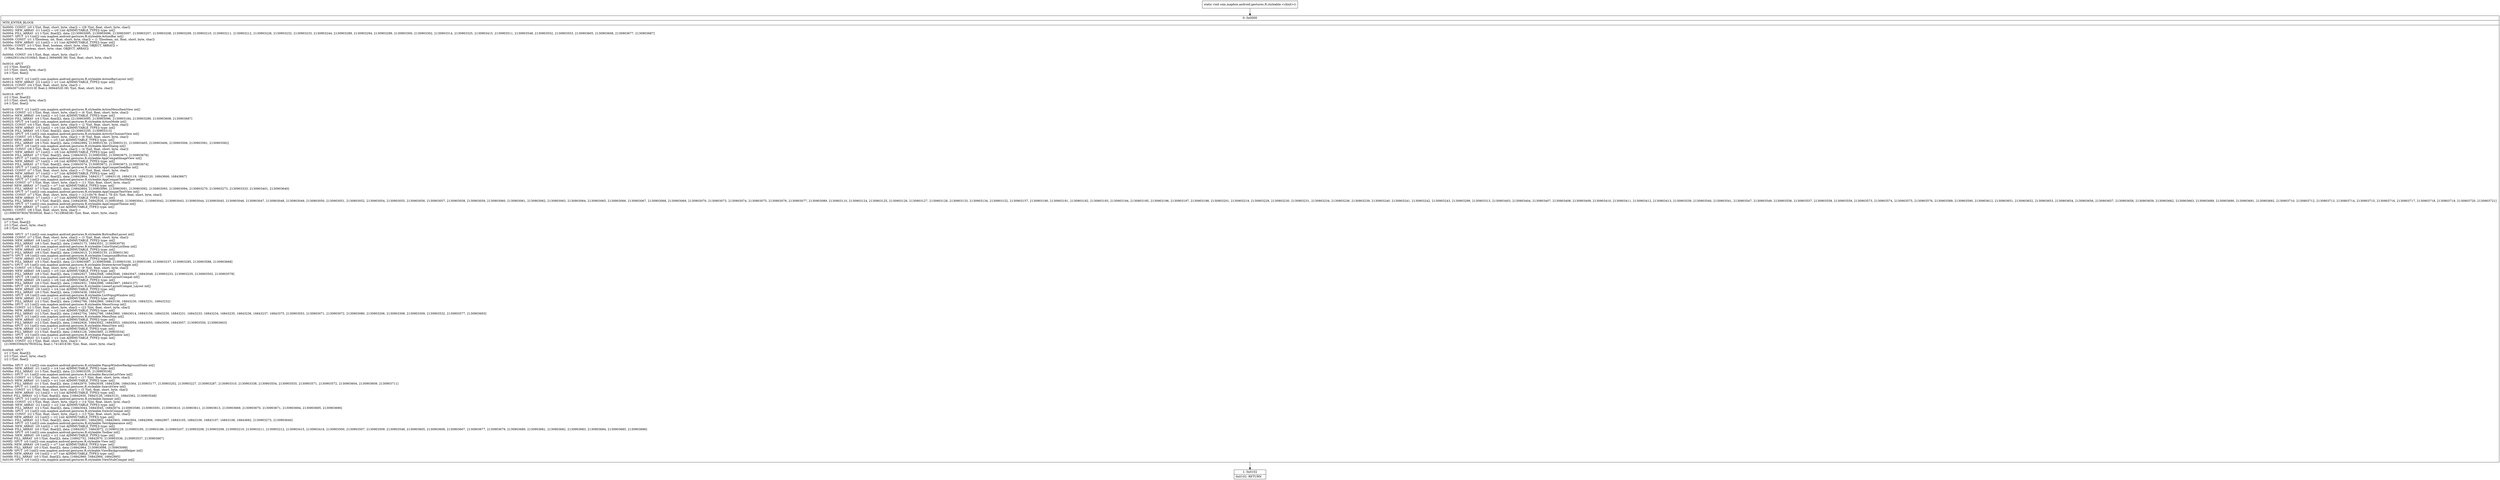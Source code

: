 digraph "CFG forcom.mapbox.android.gestures.R.styleable.\<clinit\>()V" {
Node_0 [shape=record,label="{0\:\ 0x0000|MTH_ENTER_BLOCK\l|0x0000: CONST  (r0 I:?[int, float, short, byte, char]) = (29 ?[int, float, short, byte, char]) \l0x0002: NEW_ARRAY  (r1 I:int[]) = (r0 I:int A[IMMUTABLE_TYPE]) type: int[] \l0x0004: FILL_ARRAY  (r1 I:?[int, float][]), data: [2130903095, 2130903096, 2130903097, 2130903207, 2130903208, 2130903209, 2130903210, 2130903211, 2130903212, 2130903226, 2130903232, 2130903233, 2130903244, 2130903289, 2130903294, 2130903299, 2130903300, 2130903302, 2130903314, 2130903325, 2130903415, 2130903511, 2130903548, 2130903552, 2130903553, 2130903605, 2130903608, 2130903677, 2130903687] \l0x0007: SPUT  (r1 I:int[]) com.mapbox.android.gestures.R.styleable.ActionBar int[] \l0x0009: CONST  (r1 I:?[boolean, int, float, short, byte, char]) = (1 ?[boolean, int, float, short, byte, char]) \l0x000a: NEW_ARRAY  (r2 I:int[]) = (r1 I:int A[IMMUTABLE_TYPE]) type: int[] \l0x000c: CONST  (r3 I:?[int, float, boolean, short, byte, char, OBJECT, ARRAY]) = \l  (0 ?[int, float, boolean, short, byte, char, OBJECT, ARRAY])\l \l0x000d: CONST  (r4 I:?[int, float, short, byte, char]) = \l  (16842931(0x10100b3, float:2.369406E\-38) ?[int, float, short, byte, char])\l \l0x0010: APUT  \l  (r2 I:?[int, float][])\l  (r3 I:?[int, short, byte, char])\l  (r4 I:?[int, float])\l \l0x0012: SPUT  (r2 I:int[]) com.mapbox.android.gestures.R.styleable.ActionBarLayout int[] \l0x0014: NEW_ARRAY  (r2 I:int[]) = (r1 I:int A[IMMUTABLE_TYPE]) type: int[] \l0x0016: CONST  (r4 I:?[int, float, short, byte, char]) = \l  (16843071(0x101013f, float:2.3694452E\-38) ?[int, float, short, byte, char])\l \l0x0019: APUT  \l  (r2 I:?[int, float][])\l  (r3 I:?[int, short, byte, char])\l  (r4 I:?[int, float])\l \l0x001b: SPUT  (r2 I:int[]) com.mapbox.android.gestures.R.styleable.ActionMenuItemView int[] \l0x001d: CONST  (r2 I:?[int, float, short, byte, char]) = (6 ?[int, float, short, byte, char]) \l0x001e: NEW_ARRAY  (r4 I:int[]) = (r2 I:int A[IMMUTABLE_TYPE]) type: int[] \l0x0020: FILL_ARRAY  (r4 I:?[int, float][]), data: [2130903095, 2130903096, 2130903184, 2130903289, 2130903608, 2130903687] \l0x0023: SPUT  (r4 I:int[]) com.mapbox.android.gestures.R.styleable.ActionMode int[] \l0x0025: CONST  (r4 I:?[int, float, short, byte, char]) = (2 ?[int, float, short, byte, char]) \l0x0026: NEW_ARRAY  (r5 I:int[]) = (r4 I:int A[IMMUTABLE_TYPE]) type: int[] \l0x0028: FILL_ARRAY  (r5 I:?[int, float][]), data: [2130903250, 2130903315] \l0x002b: SPUT  (r5 I:int[]) com.mapbox.android.gestures.R.styleable.ActivityChooserView int[] \l0x002d: CONST  (r5 I:?[int, float, short, byte, char]) = (8 ?[int, float, short, byte, char]) \l0x002f: NEW_ARRAY  (r6 I:int[]) = (r5 I:int A[IMMUTABLE_TYPE]) type: int[] \l0x0031: FILL_ARRAY  (r6 I:?[int, float][]), data: [16842994, 2130903130, 2130903131, 2130903405, 2130903406, 2130903506, 2130903581, 2130903582] \l0x0034: SPUT  (r6 I:int[]) com.mapbox.android.gestures.R.styleable.AlertDialog int[] \l0x0036: CONST  (r6 I:?[int, float, short, byte, char]) = (4 ?[int, float, short, byte, char]) \l0x0037: NEW_ARRAY  (r7 I:int[]) = (r6 I:int A[IMMUTABLE_TYPE]) type: int[] \l0x0039: FILL_ARRAY  (r7 I:?[int, float][]), data: [16843033, 2130903592, 2130903675, 2130903676] \l0x003c: SPUT  (r7 I:int[]) com.mapbox.android.gestures.R.styleable.AppCompatImageView int[] \l0x003e: NEW_ARRAY  (r7 I:int[]) = (r6 I:int A[IMMUTABLE_TYPE]) type: int[] \l0x0040: FILL_ARRAY  (r7 I:?[int, float][]), data: [16843074, 2130903672, 2130903673, 2130903674] \l0x0043: SPUT  (r7 I:int[]) com.mapbox.android.gestures.R.styleable.AppCompatSeekBar int[] \l0x0045: CONST  (r7 I:?[int, float, short, byte, char]) = (7 ?[int, float, short, byte, char]) \l0x0046: NEW_ARRAY  (r7 I:int[]) = (r7 I:int A[IMMUTABLE_TYPE]) type: int[] \l0x0048: FILL_ARRAY  (r7 I:?[int, float][]), data: [16842804, 16843117, 16843118, 16843119, 16843120, 16843666, 16843667] \l0x004b: SPUT  (r7 I:int[]) com.mapbox.android.gestures.R.styleable.AppCompatTextHelper int[] \l0x004d: CONST  (r7 I:?[int, float, short, byte, char]) = (11 ?[int, float, short, byte, char]) \l0x004f: NEW_ARRAY  (r7 I:int[]) = (r7 I:int A[IMMUTABLE_TYPE]) type: int[] \l0x0051: FILL_ARRAY  (r7 I:?[int, float][]), data: [16842804, 2130903090, 2130903091, 2130903092, 2130903093, 2130903094, 2130903270, 2130903273, 2130903333, 2130903401, 2130903640] \l0x0054: SPUT  (r7 I:int[]) com.mapbox.android.gestures.R.styleable.AppCompatTextView int[] \l0x0056: CONST  (r7 I:?[int, float, short, byte, char]) = (121(0x79, float:1.7E\-43) ?[int, float, short, byte, char]) \l0x0058: NEW_ARRAY  (r7 I:int[]) = (r7 I:int A[IMMUTABLE_TYPE]) type: int[] \l0x005a: FILL_ARRAY  (r7 I:?[int, float][]), data: [16842839, 16842926, 2130903040, 2130903041, 2130903042, 2130903043, 2130903044, 2130903045, 2130903046, 2130903047, 2130903048, 2130903049, 2130903050, 2130903051, 2130903052, 2130903054, 2130903055, 2130903056, 2130903057, 2130903058, 2130903059, 2130903060, 2130903061, 2130903062, 2130903063, 2130903064, 2130903065, 2130903066, 2130903067, 2130903068, 2130903069, 2130903070, 2130903073, 2130903074, 2130903075, 2130903076, 2130903077, 2130903089, 2130903110, 2130903124, 2130903125, 2130903126, 2130903127, 2130903128, 2130903133, 2130903134, 2130903152, 2130903157, 2130903190, 2130903191, 2130903192, 2130903193, 2130903194, 2130903195, 2130903196, 2130903197, 2130903198, 2130903201, 2130903219, 2130903229, 2130903230, 2130903231, 2130903234, 2130903236, 2130903239, 2130903240, 2130903241, 2130903242, 2130903243, 2130903299, 2130903313, 2130903403, 2130903404, 2130903407, 2130903408, 2130903409, 2130903410, 2130903411, 2130903412, 2130903413, 2130903539, 2130903540, 2130903541, 2130903547, 2130903549, 2130903556, 2130903557, 2130903558, 2130903559, 2130903573, 2130903574, 2130903575, 2130903576, 2130903589, 2130903590, 2130903612, 2130903651, 2130903652, 2130903653, 2130903654, 2130903656, 2130903657, 2130903658, 2130903659, 2130903662, 2130903663, 2130903689, 2130903690, 2130903691, 2130903692, 2130903710, 2130903712, 2130903713, 2130903714, 2130903715, 2130903716, 2130903717, 2130903718, 2130903719, 2130903720, 2130903721] \l0x005d: SPUT  (r7 I:int[]) com.mapbox.android.gestures.R.styleable.AppCompatTheme int[] \l0x005f: NEW_ARRAY  (r7 I:int[]) = (r1 I:int A[IMMUTABLE_TYPE]) type: int[] \l0x0061: CONST  (r8 I:?[int, float, short, byte, char]) = \l  (2130903078(0x7f030026, float:1.7412964E38) ?[int, float, short, byte, char])\l \l0x0064: APUT  \l  (r7 I:?[int, float][])\l  (r3 I:?[int, short, byte, char])\l  (r8 I:?[int, float])\l \l0x0066: SPUT  (r7 I:int[]) com.mapbox.android.gestures.R.styleable.ButtonBarLayout int[] \l0x0068: CONST  (r7 I:?[int, float, short, byte, char]) = (3 ?[int, float, short, byte, char]) \l0x0069: NEW_ARRAY  (r8 I:int[]) = (r7 I:int A[IMMUTABLE_TYPE]) type: int[] \l0x006b: FILL_ARRAY  (r8 I:?[int, float][]), data: [16843173, 16843551, 2130903079] \l0x006e: SPUT  (r8 I:int[]) com.mapbox.android.gestures.R.styleable.ColorStateListItem int[] \l0x0070: NEW_ARRAY  (r8 I:int[]) = (r7 I:int A[IMMUTABLE_TYPE]) type: int[] \l0x0072: FILL_ARRAY  (r8 I:?[int, float][]), data: [16843015, 2130903135, 2130903136] \l0x0075: SPUT  (r8 I:int[]) com.mapbox.android.gestures.R.styleable.CompoundButton int[] \l0x0077: NEW_ARRAY  (r5 I:int[]) = (r5 I:int A[IMMUTABLE_TYPE]) type: int[] \l0x0079: FILL_ARRAY  (r5 I:?[int, float][]), data: [2130903087, 2130903088, 2130903100, 2130903189, 2130903237, 2130903285, 2130903588, 2130903668] \l0x007c: SPUT  (r5 I:int[]) com.mapbox.android.gestures.R.styleable.DrawerArrowToggle int[] \l0x007e: CONST  (r5 I:?[int, float, short, byte, char]) = (9 ?[int, float, short, byte, char]) \l0x0080: NEW_ARRAY  (r8 I:int[]) = (r5 I:int A[IMMUTABLE_TYPE]) type: int[] \l0x0082: FILL_ARRAY  (r8 I:?[int, float][]), data: [16842927, 16842948, 16843046, 16843047, 16843048, 2130903233, 2130903235, 2130903502, 2130903578] \l0x0085: SPUT  (r8 I:int[]) com.mapbox.android.gestures.R.styleable.LinearLayoutCompat int[] \l0x0087: NEW_ARRAY  (r6 I:int[]) = (r6 I:int A[IMMUTABLE_TYPE]) type: int[] \l0x0089: FILL_ARRAY  (r6 I:?[int, float][]), data: [16842931, 16842996, 16842997, 16843137] \l0x008c: SPUT  (r6 I:int[]) com.mapbox.android.gestures.R.styleable.LinearLayoutCompat_Layout int[] \l0x008e: NEW_ARRAY  (r6 I:int[]) = (r4 I:int A[IMMUTABLE_TYPE]) type: int[] \l0x0090: FILL_ARRAY  (r6 I:?[int, float][]), data: [16843436, 16843437] \l0x0093: SPUT  (r6 I:int[]) com.mapbox.android.gestures.R.styleable.ListPopupWindow int[] \l0x0095: NEW_ARRAY  (r2 I:int[]) = (r2 I:int A[IMMUTABLE_TYPE]) type: int[] \l0x0097: FILL_ARRAY  (r2 I:?[int, float][]), data: [16842766, 16842960, 16843156, 16843230, 16843231, 16843232] \l0x009a: SPUT  (r2 I:int[]) com.mapbox.android.gestures.R.styleable.MenuGroup int[] \l0x009c: CONST  (r2 I:?[int, float, short, byte, char]) = (23 ?[int, float, short, byte, char]) \l0x009e: NEW_ARRAY  (r2 I:int[]) = (r2 I:int A[IMMUTABLE_TYPE]) type: int[] \l0x00a0: FILL_ARRAY  (r2 I:?[int, float][]), data: [16842754, 16842766, 16842960, 16843014, 16843156, 16843230, 16843231, 16843233, 16843234, 16843235, 16843236, 16843237, 16843375, 2130903053, 2130903071, 2130903072, 2130903080, 2130903206, 2130903308, 2130903309, 2130903532, 2130903577, 2130903693] \l0x00a3: SPUT  (r2 I:int[]) com.mapbox.android.gestures.R.styleable.MenuItem int[] \l0x00a5: NEW_ARRAY  (r2 I:int[]) = (r5 I:int A[IMMUTABLE_TYPE]) type: int[] \l0x00a7: FILL_ARRAY  (r2 I:?[int, float][]), data: [16842926, 16843052, 16843053, 16843054, 16843055, 16843056, 16843057, 2130903550, 2130903603] \l0x00aa: SPUT  (r2 I:int[]) com.mapbox.android.gestures.R.styleable.MenuView int[] \l0x00ac: NEW_ARRAY  (r2 I:int[]) = (r7 I:int A[IMMUTABLE_TYPE]) type: int[] \l0x00ae: FILL_ARRAY  (r2 I:?[int, float][]), data: [16843126, 16843465, 2130903534] \l0x00b1: SPUT  (r2 I:int[]) com.mapbox.android.gestures.R.styleable.PopupWindow int[] \l0x00b3: NEW_ARRAY  (r1 I:int[]) = (r1 I:int A[IMMUTABLE_TYPE]) type: int[] \l0x00b5: CONST  (r2 I:?[int, float, short, byte, char]) = \l  (2130903594(0x7f03022a, float:1.741401E38) ?[int, float, short, byte, char])\l \l0x00b8: APUT  \l  (r1 I:?[int, float][])\l  (r3 I:?[int, short, byte, char])\l  (r2 I:?[int, float])\l \l0x00ba: SPUT  (r1 I:int[]) com.mapbox.android.gestures.R.styleable.PopupWindowBackgroundState int[] \l0x00bc: NEW_ARRAY  (r1 I:int[]) = (r4 I:int A[IMMUTABLE_TYPE]) type: int[] \l0x00be: FILL_ARRAY  (r1 I:?[int, float][]), data: [2130903535, 2130903538] \l0x00c1: SPUT  (r1 I:int[]) com.mapbox.android.gestures.R.styleable.RecycleListView int[] \l0x00c3: CONST  (r1 I:?[int, float, short, byte, char]) = (17 ?[int, float, short, byte, char]) \l0x00c5: NEW_ARRAY  (r1 I:int[]) = (r1 I:int A[IMMUTABLE_TYPE]) type: int[] \l0x00c7: FILL_ARRAY  (r1 I:?[int, float][]), data: [16842970, 16843039, 16843296, 16843364, 2130903177, 2130903202, 2130903227, 2130903287, 2130903310, 2130903338, 2130903554, 2130903555, 2130903571, 2130903572, 2130903604, 2130903609, 2130903711] \l0x00ca: SPUT  (r1 I:int[]) com.mapbox.android.gestures.R.styleable.SearchView int[] \l0x00cc: CONST  (r1 I:?[int, float, short, byte, char]) = (5 ?[int, float, short, byte, char]) \l0x00cd: NEW_ARRAY  (r2 I:int[]) = (r1 I:int A[IMMUTABLE_TYPE]) type: int[] \l0x00cf: FILL_ARRAY  (r2 I:?[int, float][]), data: [16842930, 16843126, 16843131, 16843362, 2130903548] \l0x00d2: SPUT  (r2 I:int[]) com.mapbox.android.gestures.R.styleable.Spinner int[] \l0x00d4: CONST  (r2 I:?[int, float, short, byte, char]) = (14 ?[int, float, short, byte, char]) \l0x00d6: NEW_ARRAY  (r2 I:int[]) = (r2 I:int A[IMMUTABLE_TYPE]) type: int[] \l0x00d8: FILL_ARRAY  (r2 I:?[int, float][]), data: [16843044, 16843045, 16843074, 2130903580, 2130903591, 2130903610, 2130903611, 2130903613, 2130903669, 2130903670, 2130903671, 2130903694, 2130903695, 2130903696] \l0x00db: SPUT  (r2 I:int[]) com.mapbox.android.gestures.R.styleable.SwitchCompat int[] \l0x00dd: CONST  (r2 I:?[int, float, short, byte, char]) = (13 ?[int, float, short, byte, char]) \l0x00df: NEW_ARRAY  (r2 I:int[]) = (r2 I:int A[IMMUTABLE_TYPE]) type: int[] \l0x00e1: FILL_ARRAY  (r2 I:?[int, float][]), data: [16842901, 16842902, 16842903, 16842904, 16842906, 16842907, 16843105, 16843106, 16843107, 16843108, 16843692, 2130903273, 2130903640] \l0x00e4: SPUT  (r2 I:int[]) com.mapbox.android.gestures.R.styleable.TextAppearance int[] \l0x00e6: NEW_ARRAY  (r0 I:int[]) = (r0 I:int A[IMMUTABLE_TYPE]) type: int[] \l0x00e8: FILL_ARRAY  (r0 I:?[int, float][]), data: [16842927, 16843072, 2130903129, 2130903185, 2130903186, 2130903207, 2130903208, 2130903209, 2130903210, 2130903211, 2130903212, 2130903415, 2130903416, 2130903500, 2130903507, 2130903509, 2130903548, 2130903605, 2130903606, 2130903607, 2130903677, 2130903679, 2130903680, 2130903681, 2130903682, 2130903683, 2130903684, 2130903685, 2130903686] \l0x00eb: SPUT  (r0 I:int[]) com.mapbox.android.gestures.R.styleable.Toolbar int[] \l0x00ed: NEW_ARRAY  (r0 I:int[]) = (r1 I:int A[IMMUTABLE_TYPE]) type: int[] \l0x00ef: FILL_ARRAY  (r0 I:?[int, float][]), data: [16842752, 16842970, 2130903536, 2130903537, 2130903667] \l0x00f2: SPUT  (r0 I:int[]) com.mapbox.android.gestures.R.styleable.View int[] \l0x00f4: NEW_ARRAY  (r0 I:int[]) = (r7 I:int A[IMMUTABLE_TYPE]) type: int[] \l0x00f6: FILL_ARRAY  (r0 I:?[int, float][]), data: [16842964, 2130903098, 2130903099] \l0x00f9: SPUT  (r0 I:int[]) com.mapbox.android.gestures.R.styleable.ViewBackgroundHelper int[] \l0x00fb: NEW_ARRAY  (r0 I:int[]) = (r7 I:int A[IMMUTABLE_TYPE]) type: int[] \l0x00fd: FILL_ARRAY  (r0 I:?[int, float][]), data: [16842960, 16842994, 16842995] \l0x0100: SPUT  (r0 I:int[]) com.mapbox.android.gestures.R.styleable.ViewStubCompat int[] \l}"];
Node_1 [shape=record,label="{1\:\ 0x0102|0x0102: RETURN   \l}"];
MethodNode[shape=record,label="{static void com.mapbox.android.gestures.R.styleable.\<clinit\>() }"];
MethodNode -> Node_0;
Node_0 -> Node_1;
}

